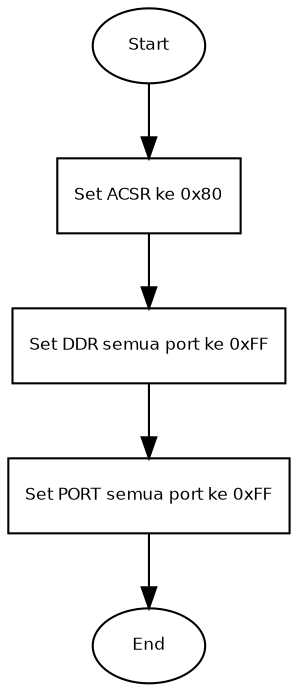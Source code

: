 digraph Flow_HWInit {
 
 node [
         fontname = "Bitstream Vera Sans"
         fontsize = 8
         shape = "record"
     ]

 edge [
         fontname = "Bitstream Vera Sans"
         fontsize = 8
         fontcolor = "Red"
     ]

// all blocks
start [label="Start", shape="oval"];
acsr [label="Set ACSR ke 0x80", shape="box"]
ddr [label="Set DDR semua port ke 0xFF", shape="box"]
port [label="Set PORT semua port ke 0xFF", shape="box"]
end [label="End", shape="oval"];

// relations
start -> acsr;
acsr -> ddr;
ddr -> port;
port -> end;

}

